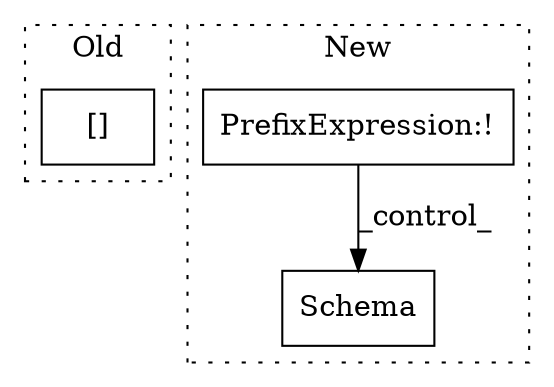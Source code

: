 digraph G {
subgraph cluster0 {
1 [label="[]" a="2" s="5672,5699" l="10,1" shape="box"];
label = "Old";
style="dotted";
}
subgraph cluster1 {
2 [label="Schema" a="32" s="6715,6730" l="7,1" shape="box"];
3 [label="PrefixExpression:!" a="38" s="4512" l="1" shape="box"];
label = "New";
style="dotted";
}
3 -> 2 [label="_control_"];
}